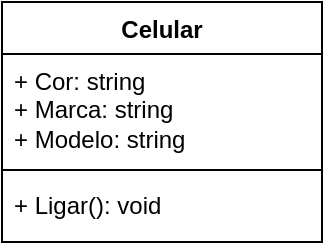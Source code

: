 <mxfile version="21.6.9" type="device">
  <diagram name="Página-1" id="Y4a1n4QHhnLHY6qs4qLF">
    <mxGraphModel dx="433" dy="241" grid="1" gridSize="10" guides="1" tooltips="1" connect="1" arrows="1" fold="1" page="1" pageScale="1" pageWidth="827" pageHeight="1169" math="0" shadow="0">
      <root>
        <mxCell id="0" />
        <mxCell id="1" parent="0" />
        <mxCell id="P_W9zfpXp6r6KICE3C07-1" value="Celular" style="swimlane;fontStyle=1;align=center;verticalAlign=top;childLayout=stackLayout;horizontal=1;startSize=26;horizontalStack=0;resizeParent=1;resizeParentMax=0;resizeLast=0;collapsible=1;marginBottom=0;whiteSpace=wrap;html=1;" vertex="1" parent="1">
          <mxGeometry x="330" y="250" width="160" height="120" as="geometry" />
        </mxCell>
        <mxCell id="P_W9zfpXp6r6KICE3C07-2" value="+ Cor: string&lt;br&gt;+ Marca: string&lt;br&gt;+ Modelo: string" style="text;strokeColor=none;fillColor=none;align=left;verticalAlign=top;spacingLeft=4;spacingRight=4;overflow=hidden;rotatable=0;points=[[0,0.5],[1,0.5]];portConstraint=eastwest;whiteSpace=wrap;html=1;" vertex="1" parent="P_W9zfpXp6r6KICE3C07-1">
          <mxGeometry y="26" width="160" height="54" as="geometry" />
        </mxCell>
        <mxCell id="P_W9zfpXp6r6KICE3C07-3" value="" style="line;strokeWidth=1;fillColor=none;align=left;verticalAlign=middle;spacingTop=-1;spacingLeft=3;spacingRight=3;rotatable=0;labelPosition=right;points=[];portConstraint=eastwest;strokeColor=inherit;" vertex="1" parent="P_W9zfpXp6r6KICE3C07-1">
          <mxGeometry y="80" width="160" height="8" as="geometry" />
        </mxCell>
        <mxCell id="P_W9zfpXp6r6KICE3C07-4" value="+ Ligar(): void" style="text;strokeColor=none;fillColor=none;align=left;verticalAlign=top;spacingLeft=4;spacingRight=4;overflow=hidden;rotatable=0;points=[[0,0.5],[1,0.5]];portConstraint=eastwest;whiteSpace=wrap;html=1;" vertex="1" parent="P_W9zfpXp6r6KICE3C07-1">
          <mxGeometry y="88" width="160" height="32" as="geometry" />
        </mxCell>
      </root>
    </mxGraphModel>
  </diagram>
</mxfile>
